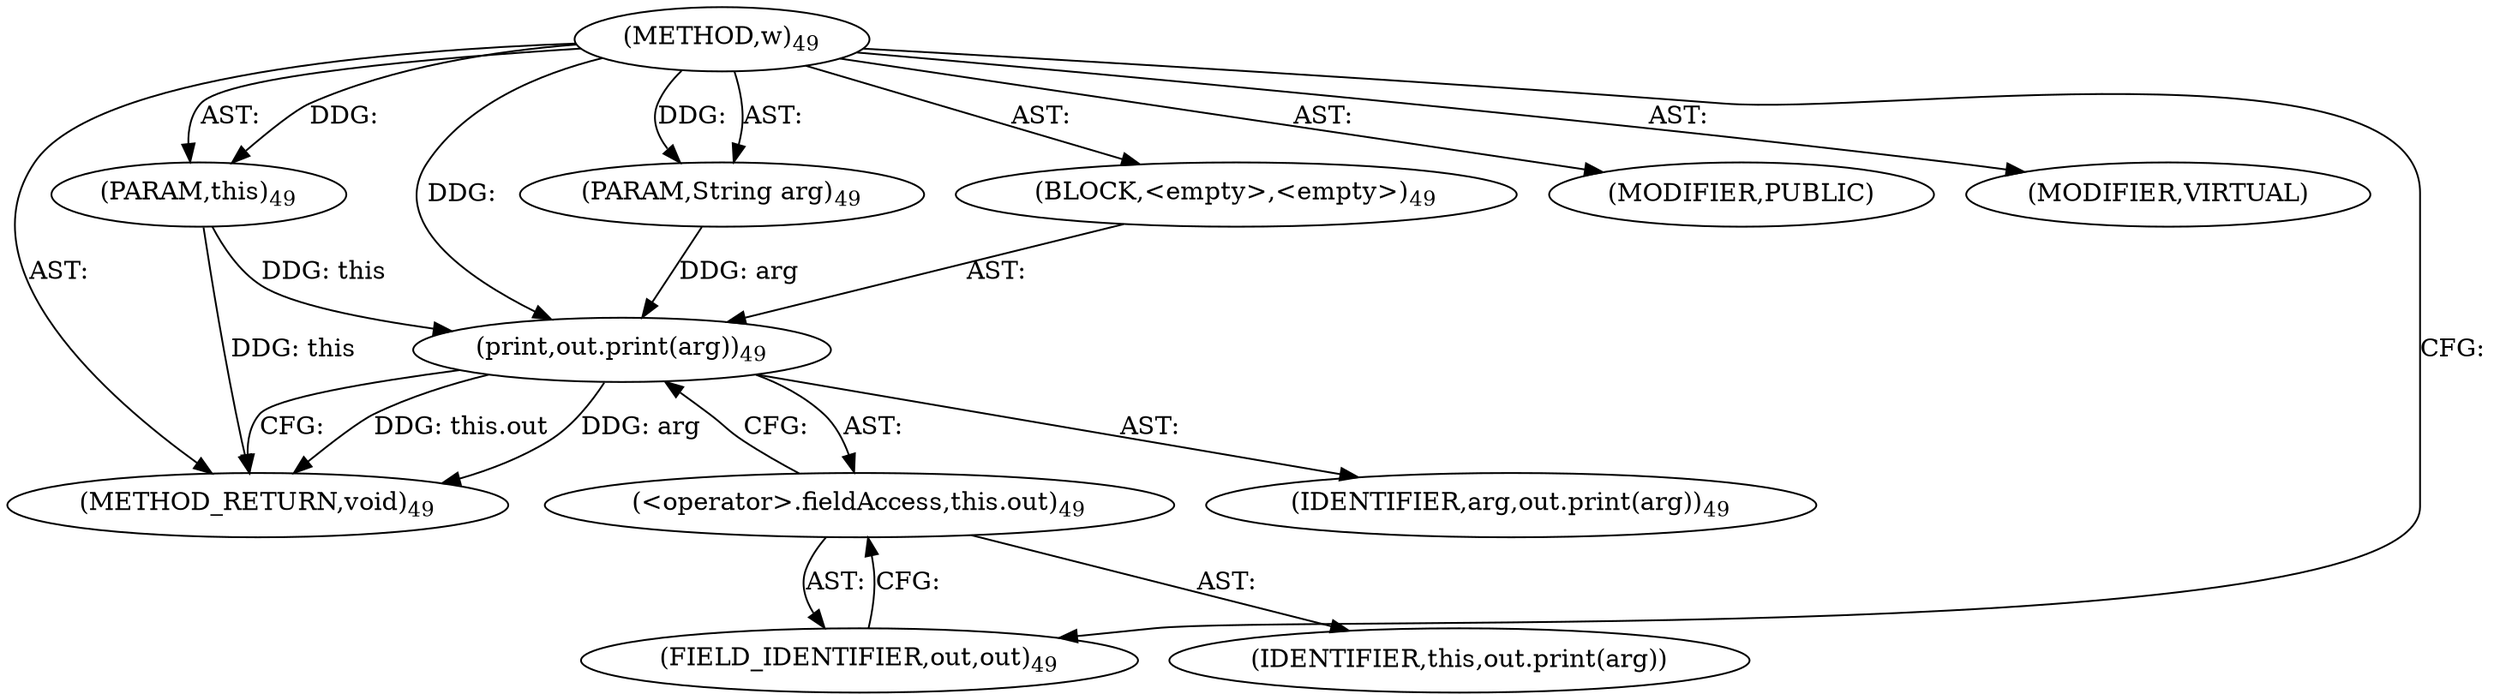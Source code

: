 digraph "w" {  
"417" [label = <(METHOD,w)<SUB>49</SUB>> ]
"418" [label = <(PARAM,this)<SUB>49</SUB>> ]
"419" [label = <(PARAM,String arg)<SUB>49</SUB>> ]
"420" [label = <(BLOCK,&lt;empty&gt;,&lt;empty&gt;)<SUB>49</SUB>> ]
"421" [label = <(print,out.print(arg))<SUB>49</SUB>> ]
"422" [label = <(&lt;operator&gt;.fieldAccess,this.out)<SUB>49</SUB>> ]
"423" [label = <(IDENTIFIER,this,out.print(arg))> ]
"424" [label = <(FIELD_IDENTIFIER,out,out)<SUB>49</SUB>> ]
"425" [label = <(IDENTIFIER,arg,out.print(arg))<SUB>49</SUB>> ]
"426" [label = <(MODIFIER,PUBLIC)> ]
"427" [label = <(MODIFIER,VIRTUAL)> ]
"428" [label = <(METHOD_RETURN,void)<SUB>49</SUB>> ]
  "417" -> "418"  [ label = "AST: "] 
  "417" -> "419"  [ label = "AST: "] 
  "417" -> "420"  [ label = "AST: "] 
  "417" -> "426"  [ label = "AST: "] 
  "417" -> "427"  [ label = "AST: "] 
  "417" -> "428"  [ label = "AST: "] 
  "420" -> "421"  [ label = "AST: "] 
  "421" -> "422"  [ label = "AST: "] 
  "421" -> "425"  [ label = "AST: "] 
  "422" -> "423"  [ label = "AST: "] 
  "422" -> "424"  [ label = "AST: "] 
  "421" -> "428"  [ label = "CFG: "] 
  "422" -> "421"  [ label = "CFG: "] 
  "424" -> "422"  [ label = "CFG: "] 
  "417" -> "424"  [ label = "CFG: "] 
  "418" -> "428"  [ label = "DDG: this"] 
  "421" -> "428"  [ label = "DDG: this.out"] 
  "421" -> "428"  [ label = "DDG: arg"] 
  "417" -> "418"  [ label = "DDG: "] 
  "417" -> "419"  [ label = "DDG: "] 
  "418" -> "421"  [ label = "DDG: this"] 
  "419" -> "421"  [ label = "DDG: arg"] 
  "417" -> "421"  [ label = "DDG: "] 
}
